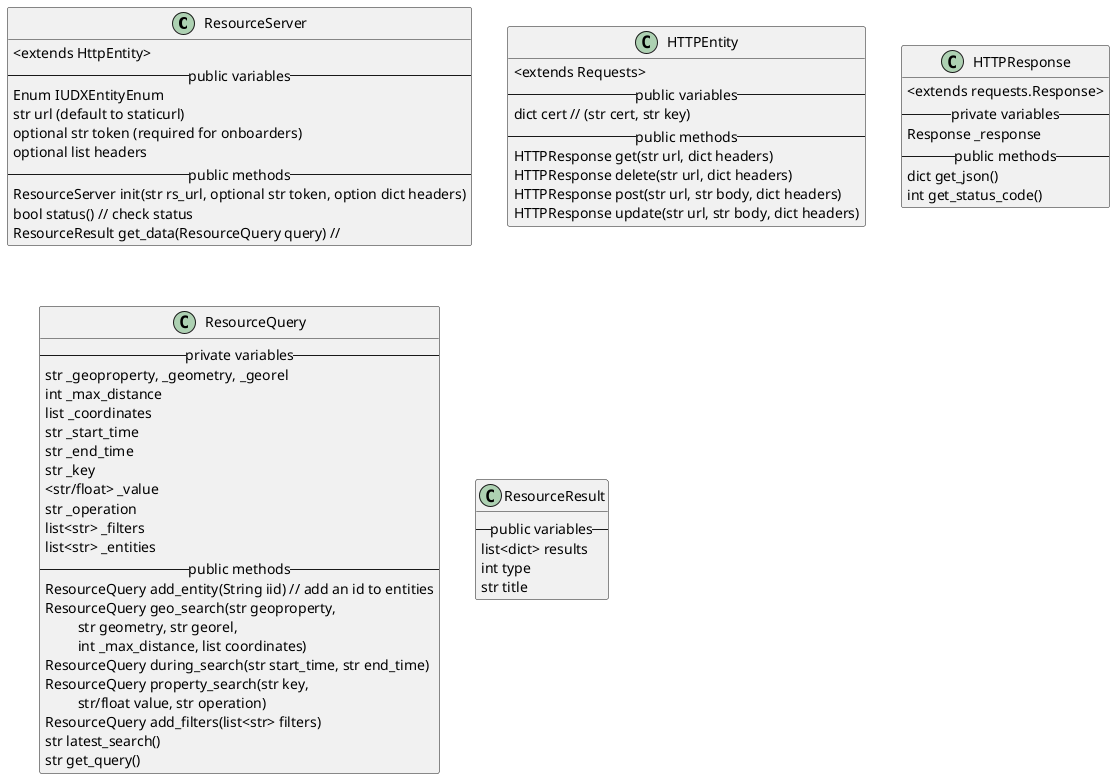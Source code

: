 @startuml
class ResourceServer  {
    <extends HttpEntity>
  -- public variables --
  Enum IUDXEntityEnum
  str url (default to staticurl)
  optional str token (required for onboarders)
  optional list headers
  -- public methods --
  ResourceServer init(str rs_url, optional str token, option dict headers)
  bool status() // check status
  ResourceResult get_data(ResourceQuery query) // 
}

class HTTPEntity  {
  <extends Requests>
  -- public variables --
  dict cert // (str cert, str key)
  -- public methods --
  HTTPResponse get(str url, dict headers)
  HTTPResponse delete(str url, dict headers)
  HTTPResponse post(str url, str body, dict headers)
  HTTPResponse update(str url, str body, dict headers)
}

class HTTPResponse {
  <extends requests.Response>
  -- private variables --
  Response _response
  -- public methods --
  dict get_json()
  int get_status_code()
}


class ResourceQuery {
    -- private variables--
    str _geoproperty, _geometry, _georel
    int _max_distance
    list _coordinates
    str _start_time
    str _end_time
    str _key
    <str/float> _value
    str _operation
    list<str> _filters
    list<str> _entities
    -- public methods --
    ResourceQuery add_entity(String iid) // add an id to entities
    ResourceQuery geo_search(str geoproperty,
        \t str geometry, str georel, 
        \t int _max_distance, list coordinates)
    ResourceQuery during_search(str start_time, str end_time)
    ResourceQuery property_search(str key,
        \t str/float value, str operation)
    ResourceQuery add_filters(list<str> filters)
    str latest_search()
    str get_query()
}


class ResourceResult {
    -- public variables --
    list<dict> results
    int type
    str title
}



@enduml
